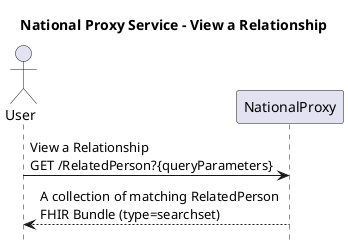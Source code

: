 @startuml

hide footbox

title National Proxy Service - View a Relationship


actor User
participant NationalProxy


User -> NationalProxy : View a Relationship \nGET /RelatedPerson?{queryParameters}
NationalProxy --> User: A collection of matching RelatedPerson\nFHIR Bundle (type=searchset)

@enduml
